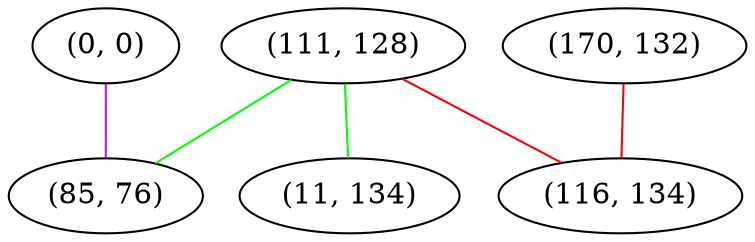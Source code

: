 graph "" {
"(0, 0)";
"(170, 132)";
"(111, 128)";
"(116, 134)";
"(85, 76)";
"(11, 134)";
"(0, 0)" -- "(85, 76)"  [color=purple, key=0, weight=4];
"(170, 132)" -- "(116, 134)"  [color=red, key=0, weight=1];
"(111, 128)" -- "(85, 76)"  [color=green, key=0, weight=2];
"(111, 128)" -- "(116, 134)"  [color=red, key=0, weight=1];
"(111, 128)" -- "(11, 134)"  [color=green, key=0, weight=2];
}
